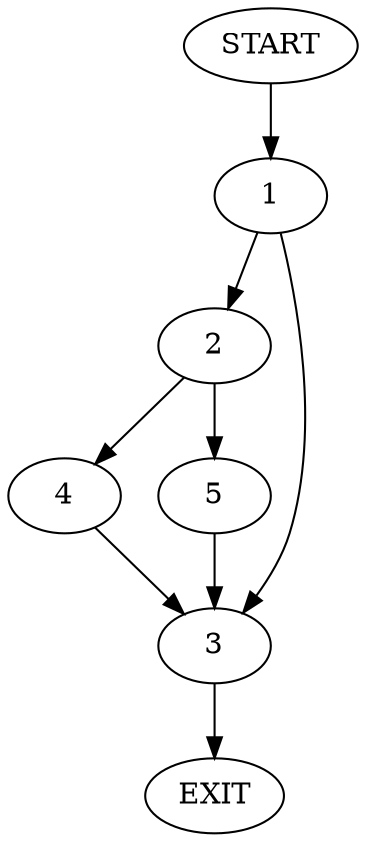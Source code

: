 digraph {
0 [label="START"];
1;
2;
3;
4;
5;
6 [label="EXIT"];
0 -> 1;
1 -> 2;
1 -> 3;
3 -> 6;
2 -> 4;
2 -> 5;
4 -> 3;
5 -> 3;
}
